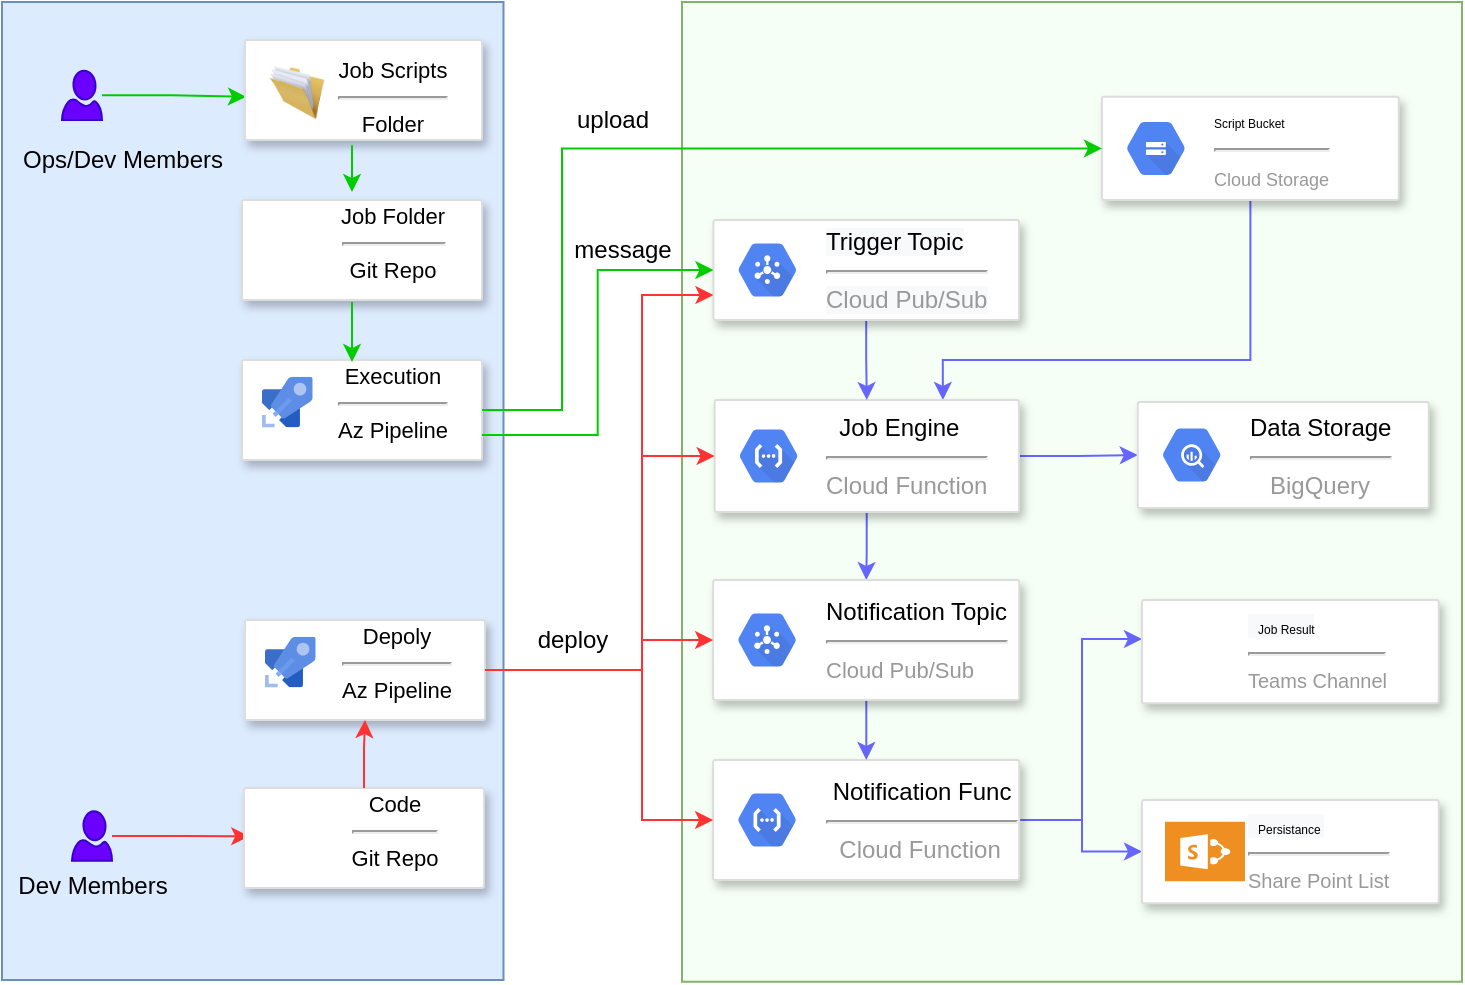<mxfile version="17.4.6" type="github">
  <diagram id="f106602c-feb2-e66a-4537-3a34d633f6aa" name="Page-1">
    <mxGraphModel dx="1038" dy="579" grid="1" gridSize="10" guides="1" tooltips="1" connect="1" arrows="1" fold="1" page="1" pageScale="1" pageWidth="1169" pageHeight="827" background="none" math="0" shadow="0">
      <root>
        <mxCell id="0" />
        <mxCell id="1" parent="0" />
        <mxCell id="j8ihXcEk8kIL5qcv9CaY-31" value="" style="verticalLabelPosition=bottom;verticalAlign=top;html=1;shape=mxgraph.basic.rect;fillColor2=none;strokeWidth=1;size=20;indent=5;fillColor=#DDEBFF;strokeColor=#6c8ebf;" parent="1" vertex="1">
          <mxGeometry x="120" y="40.94" width="250.75" height="489.06" as="geometry" />
        </mxCell>
        <mxCell id="j8ihXcEk8kIL5qcv9CaY-30" value="" style="verticalLabelPosition=bottom;verticalAlign=top;html=1;shape=mxgraph.basic.rect;fillColor2=none;strokeWidth=1;size=20;indent=5;fillColor=#F5FFF5;strokeColor=#82b366;" parent="1" vertex="1">
          <mxGeometry x="460" y="40.94" width="390" height="489.99" as="geometry" />
        </mxCell>
        <mxCell id="j8ihXcEk8kIL5qcv9CaY-57" style="edgeStyle=orthogonalEdgeStyle;rounded=0;orthogonalLoop=1;jettySize=auto;html=1;entryX=0.75;entryY=0;entryDx=0;entryDy=0;strokeColor=#6666FF;" parent="1" source="oRG_ObDm1Sq0MpDUjUs1-2" target="oRG_ObDm1Sq0MpDUjUs1-4" edge="1">
          <mxGeometry relative="1" as="geometry">
            <Array as="points">
              <mxPoint x="744" y="220" />
              <mxPoint x="590" y="220" />
            </Array>
          </mxGeometry>
        </mxCell>
        <mxCell id="oRG_ObDm1Sq0MpDUjUs1-2" value="" style="strokeColor=#dddddd;shadow=1;strokeWidth=1;rounded=1;absoluteArcSize=1;arcSize=2;" parent="1" vertex="1">
          <mxGeometry x="670" y="88.43" width="148.36" height="51.57" as="geometry" />
        </mxCell>
        <mxCell id="oRG_ObDm1Sq0MpDUjUs1-3" value="&lt;font color=&quot;#000000&quot;&gt;&lt;font style=&quot;font-size: 6px&quot;&gt;Script Bucket&lt;/font&gt;&lt;br&gt;&lt;/font&gt;&lt;hr&gt;&lt;font style=&quot;font-size: 9px&quot;&gt;Cloud Storage&lt;/font&gt;" style="sketch=0;dashed=0;connectable=0;html=1;fillColor=#5184F3;strokeColor=none;shape=mxgraph.gcp2.hexIcon;prIcon=cloud_storage;part=1;labelPosition=right;verticalLabelPosition=middle;align=left;verticalAlign=middle;spacingLeft=5;fontColor=#999999;fontSize=12;" parent="oRG_ObDm1Sq0MpDUjUs1-2" vertex="1">
          <mxGeometry y="0.5" width="44" height="39" relative="1" as="geometry">
            <mxPoint x="5" y="-19.5" as="offset" />
          </mxGeometry>
        </mxCell>
        <mxCell id="j8ihXcEk8kIL5qcv9CaY-52" style="edgeStyle=orthogonalEdgeStyle;rounded=0;orthogonalLoop=1;jettySize=auto;html=1;strokeColor=#6666FF;" parent="1" source="oRG_ObDm1Sq0MpDUjUs1-4" target="oRG_ObDm1Sq0MpDUjUs1-14" edge="1">
          <mxGeometry relative="1" as="geometry" />
        </mxCell>
        <mxCell id="j8ihXcEk8kIL5qcv9CaY-54" style="edgeStyle=orthogonalEdgeStyle;rounded=0;orthogonalLoop=1;jettySize=auto;html=1;strokeColor=#6666FF;" parent="1" source="oRG_ObDm1Sq0MpDUjUs1-4" target="oRG_ObDm1Sq0MpDUjUs1-10" edge="1">
          <mxGeometry relative="1" as="geometry" />
        </mxCell>
        <mxCell id="oRG_ObDm1Sq0MpDUjUs1-4" value="" style="strokeColor=#dddddd;shadow=1;strokeWidth=1;rounded=1;absoluteArcSize=1;arcSize=2;" parent="1" vertex="1">
          <mxGeometry x="476.33" y="240" width="152.14" height="56" as="geometry" />
        </mxCell>
        <mxCell id="oRG_ObDm1Sq0MpDUjUs1-5" value="&lt;font color=&quot;#000000&quot;&gt;&amp;nbsp; Job Engine&amp;nbsp;&lt;br&gt;&lt;/font&gt;&lt;hr&gt;Cloud Function" style="sketch=0;dashed=0;connectable=0;html=1;fillColor=#5184F3;strokeColor=none;shape=mxgraph.gcp2.hexIcon;prIcon=cloud_functions;part=1;labelPosition=right;verticalLabelPosition=middle;align=left;verticalAlign=middle;spacingLeft=5;fontColor=#999999;fontSize=12;" parent="oRG_ObDm1Sq0MpDUjUs1-4" vertex="1">
          <mxGeometry y="0.5" width="44" height="39" relative="1" as="geometry">
            <mxPoint x="5" y="-19.5" as="offset" />
          </mxGeometry>
        </mxCell>
        <mxCell id="j8ihXcEk8kIL5qcv9CaY-111" style="edgeStyle=orthogonalEdgeStyle;rounded=0;orthogonalLoop=1;jettySize=auto;html=1;entryX=0.5;entryY=0;entryDx=0;entryDy=0;fontSize=11;strokeColor=#6666FF;" parent="oRG_ObDm1Sq0MpDUjUs1-4" source="j8ihXcEk8kIL5qcv9CaY-44" target="oRG_ObDm1Sq0MpDUjUs1-4" edge="1">
          <mxGeometry relative="1" as="geometry" />
        </mxCell>
        <mxCell id="j8ihXcEk8kIL5qcv9CaY-44" value="" style="strokeColor=#dddddd;shadow=1;strokeWidth=1;rounded=1;absoluteArcSize=1;arcSize=2;fontColor=#000000;" parent="oRG_ObDm1Sq0MpDUjUs1-4" vertex="1">
          <mxGeometry x="-0.61" y="-90" width="152.75" height="50" as="geometry" />
        </mxCell>
        <mxCell id="j8ihXcEk8kIL5qcv9CaY-45" value="&#xa;&#xa;&lt;font color=&quot;#000000&quot; style=&quot;font-family: helvetica; font-size: 12px; font-style: normal; font-weight: 400; letter-spacing: normal; text-align: left; text-indent: 0px; text-transform: none; word-spacing: 0px; background-color: rgb(248, 249, 250);&quot;&gt;Trigger Topic&lt;br&gt;&lt;/font&gt;&lt;hr style=&quot;color: rgb(153, 153, 153); font-family: helvetica; font-size: 12px; font-style: normal; font-weight: 400; letter-spacing: normal; text-align: left; text-indent: 0px; text-transform: none; word-spacing: 0px; background-color: rgb(248, 249, 250);&quot;&gt;&lt;span style=&quot;color: rgb(153, 153, 153); font-family: helvetica; font-size: 12px; font-style: normal; font-weight: 400; letter-spacing: normal; text-align: left; text-indent: 0px; text-transform: none; word-spacing: 0px; background-color: rgb(248, 249, 250); display: inline; float: none;&quot;&gt;Cloud Pub/Sub&lt;/span&gt;&#xa;&#xa;" style="sketch=0;dashed=0;connectable=0;html=1;fillColor=#5184F3;strokeColor=none;shape=mxgraph.gcp2.hexIcon;prIcon=cloud_pubsub;part=1;labelPosition=right;verticalLabelPosition=middle;align=left;verticalAlign=middle;spacingLeft=5;fontColor=#999999;fontSize=12;" parent="j8ihXcEk8kIL5qcv9CaY-44" vertex="1">
          <mxGeometry y="0.5" width="44" height="39" relative="1" as="geometry">
            <mxPoint x="5" y="-19.5" as="offset" />
          </mxGeometry>
        </mxCell>
        <mxCell id="oRG_ObDm1Sq0MpDUjUs1-10" value="" style="strokeColor=#dddddd;shadow=1;strokeWidth=1;rounded=1;absoluteArcSize=1;arcSize=2;fontColor=#000000;" parent="1" vertex="1">
          <mxGeometry x="687.89" y="241" width="145.47" height="53" as="geometry" />
        </mxCell>
        <mxCell id="oRG_ObDm1Sq0MpDUjUs1-11" value="&lt;font color=&quot;#000000&quot;&gt;Data Storage&lt;br&gt;&lt;/font&gt;&lt;hr&gt;&amp;nbsp; &amp;nbsp;BigQuery" style="sketch=0;dashed=0;connectable=0;html=1;fillColor=#5184F3;strokeColor=none;shape=mxgraph.gcp2.hexIcon;prIcon=bigquery;part=1;labelPosition=right;verticalLabelPosition=middle;align=left;verticalAlign=middle;spacingLeft=5;fontColor=#999999;fontSize=12;" parent="oRG_ObDm1Sq0MpDUjUs1-10" vertex="1">
          <mxGeometry y="0.5" width="44" height="39" relative="1" as="geometry">
            <mxPoint x="5" y="-19.5" as="offset" />
          </mxGeometry>
        </mxCell>
        <mxCell id="j8ihXcEk8kIL5qcv9CaY-96" style="edgeStyle=orthogonalEdgeStyle;rounded=0;orthogonalLoop=1;jettySize=auto;html=1;entryX=0;entryY=0.5;entryDx=0;entryDy=0;fontSize=11;strokeColor=#6666FF;" parent="1" source="oRG_ObDm1Sq0MpDUjUs1-12" edge="1">
          <mxGeometry relative="1" as="geometry">
            <mxPoint x="690" y="359.5" as="targetPoint" />
            <Array as="points">
              <mxPoint x="660" y="450" />
              <mxPoint x="660" y="360" />
            </Array>
          </mxGeometry>
        </mxCell>
        <mxCell id="j8ihXcEk8kIL5qcv9CaY-97" style="edgeStyle=orthogonalEdgeStyle;rounded=0;orthogonalLoop=1;jettySize=auto;html=1;entryX=0;entryY=0.5;entryDx=0;entryDy=0;fontSize=11;strokeColor=#6666FF;" parent="1" source="oRG_ObDm1Sq0MpDUjUs1-12" target="j8ihXcEk8kIL5qcv9CaY-123" edge="1">
          <mxGeometry relative="1" as="geometry">
            <mxPoint x="680" y="465" as="targetPoint" />
            <Array as="points">
              <mxPoint x="660" y="450" />
              <mxPoint x="660" y="466" />
            </Array>
          </mxGeometry>
        </mxCell>
        <mxCell id="oRG_ObDm1Sq0MpDUjUs1-12" value="" style="strokeColor=#dddddd;shadow=1;strokeWidth=1;rounded=1;absoluteArcSize=1;arcSize=2;" parent="1" vertex="1">
          <mxGeometry x="475.565" y="420" width="153.06" height="60" as="geometry" />
        </mxCell>
        <mxCell id="oRG_ObDm1Sq0MpDUjUs1-13" value="&lt;font color=&quot;#000000&quot;&gt;&amp;nbsp;Notification Func&amp;nbsp;&lt;br&gt;&lt;/font&gt;&lt;hr&gt;&amp;nbsp; Cloud Function" style="sketch=0;dashed=0;connectable=0;html=1;fillColor=#5184F3;strokeColor=none;shape=mxgraph.gcp2.hexIcon;prIcon=cloud_functions;part=1;labelPosition=right;verticalLabelPosition=middle;align=left;verticalAlign=middle;spacingLeft=5;fontColor=#999999;fontSize=12;" parent="oRG_ObDm1Sq0MpDUjUs1-12" vertex="1">
          <mxGeometry y="0.5" width="44" height="39" relative="1" as="geometry">
            <mxPoint x="5" y="-19.5" as="offset" />
          </mxGeometry>
        </mxCell>
        <mxCell id="j8ihXcEk8kIL5qcv9CaY-53" value="" style="edgeStyle=orthogonalEdgeStyle;rounded=0;orthogonalLoop=1;jettySize=auto;html=1;strokeColor=#6666FF;" parent="1" source="oRG_ObDm1Sq0MpDUjUs1-14" target="oRG_ObDm1Sq0MpDUjUs1-12" edge="1">
          <mxGeometry relative="1" as="geometry" />
        </mxCell>
        <mxCell id="oRG_ObDm1Sq0MpDUjUs1-14" value="" style="strokeColor=#dddddd;shadow=1;strokeWidth=1;rounded=1;absoluteArcSize=1;arcSize=2;fontColor=#000000;" parent="1" vertex="1">
          <mxGeometry x="475.565" y="330" width="153.06" height="60" as="geometry" />
        </mxCell>
        <mxCell id="oRG_ObDm1Sq0MpDUjUs1-15" value="&lt;font color=&quot;#000000&quot;&gt;Notification Topic&lt;br&gt;&lt;/font&gt;&lt;hr&gt;&lt;font style=&quot;font-size: 11px&quot;&gt;Cloud Pub/Sub&lt;/font&gt;" style="sketch=0;dashed=0;connectable=0;html=1;fillColor=#5184F3;strokeColor=none;shape=mxgraph.gcp2.hexIcon;prIcon=cloud_pubsub;part=1;labelPosition=right;verticalLabelPosition=middle;align=left;verticalAlign=middle;spacingLeft=5;fontColor=#999999;fontSize=12;" parent="oRG_ObDm1Sq0MpDUjUs1-14" vertex="1">
          <mxGeometry y="0.5" width="44" height="39" relative="1" as="geometry">
            <mxPoint x="5" y="-19.5" as="offset" />
          </mxGeometry>
        </mxCell>
        <mxCell id="bpUo_FdMC0Z0EyupxBaY-35" style="edgeStyle=orthogonalEdgeStyle;rounded=0;orthogonalLoop=1;jettySize=auto;html=1;entryX=0.018;entryY=0.515;entryDx=0;entryDy=0;entryPerimeter=0;fillColor=#fad7ac;strokeColor=#00CC00;" parent="1" source="bpUo_FdMC0Z0EyupxBaY-34" target="bpUo_FdMC0Z0EyupxBaY-26" edge="1">
          <mxGeometry relative="1" as="geometry" />
        </mxCell>
        <mxCell id="bpUo_FdMC0Z0EyupxBaY-34" value="" style="verticalLabelPosition=bottom;html=1;verticalAlign=top;align=center;strokeColor=#3700CC;fillColor=#6a00ff;shape=mxgraph.azure.user;rounded=0;shadow=0;glass=0;sketch=0;fontColor=#ffffff;" parent="1" vertex="1">
          <mxGeometry x="150" y="75.35" width="20" height="24.66" as="geometry" />
        </mxCell>
        <mxCell id="bpUo_FdMC0Z0EyupxBaY-18" value="" style="group" parent="1" vertex="1" connectable="0">
          <mxGeometry x="240" y="140" width="120" height="50" as="geometry" />
        </mxCell>
        <mxCell id="bpUo_FdMC0Z0EyupxBaY-15" value="" style="strokeColor=#dddddd;shadow=1;strokeWidth=1;rounded=1;absoluteArcSize=1;arcSize=2;" parent="bpUo_FdMC0Z0EyupxBaY-18" vertex="1">
          <mxGeometry width="120.0" height="50" as="geometry" />
        </mxCell>
        <mxCell id="bpUo_FdMC0Z0EyupxBaY-16" value="&lt;blockquote style=&quot;margin: 0 0 0 40px ; border: none ; padding: 0px&quot;&gt;&lt;span style=&quot;font-size: 11px&quot;&gt;Job Folder&lt;/span&gt;&lt;/blockquote&gt;&lt;blockquote style=&quot;margin: 0 0 0 40px ; border: none ; padding: 0px&quot;&gt;&lt;font style=&quot;font-size: 11px&quot;&gt;&lt;hr&gt;Git Repo&lt;/font&gt;&lt;/blockquote&gt;" style="text;html=1;resizable=0;autosize=1;align=center;verticalAlign=middle;points=[];fillColor=none;strokeColor=none;rounded=0;" parent="bpUo_FdMC0Z0EyupxBaY-18" vertex="1">
          <mxGeometry y="-3.971" width="110" height="50" as="geometry" />
        </mxCell>
        <mxCell id="lQKMeBecdqRDSWAY5cYK-1" value="" style="shape=image;html=1;verticalAlign=top;verticalLabelPosition=bottom;labelBackgroundColor=#ffffff;imageAspect=0;aspect=fixed;image=https://cdn3.iconfinder.com/data/icons/social-media-2169/24/social_media_social_media_logo_git-128.png" parent="bpUo_FdMC0Z0EyupxBaY-18" vertex="1">
          <mxGeometry x="9.78" y="10.94" width="29.06" height="29.06" as="geometry" />
        </mxCell>
        <mxCell id="j8ihXcEk8kIL5qcv9CaY-13" value="" style="group" parent="1" vertex="1" connectable="0">
          <mxGeometry x="240" y="60" width="121.5" height="310" as="geometry" />
        </mxCell>
        <mxCell id="bpUo_FdMC0Z0EyupxBaY-25" value="" style="strokeColor=#dddddd;shadow=1;strokeWidth=1;rounded=1;absoluteArcSize=1;arcSize=2;" parent="j8ihXcEk8kIL5qcv9CaY-13" vertex="1">
          <mxGeometry x="1.501" width="118.499" height="50" as="geometry" />
        </mxCell>
        <mxCell id="bpUo_FdMC0Z0EyupxBaY-26" value="&lt;blockquote style=&quot;margin: 0 0 0 40px ; border: none ; padding: 0px&quot;&gt;&lt;span style=&quot;font-size: 11px&quot;&gt;Job Scripts&lt;/span&gt;&lt;/blockquote&gt;&lt;blockquote style=&quot;margin: 0 0 0 40px ; border: none ; padding: 0px&quot;&gt;&lt;font style=&quot;font-size: 11px&quot;&gt;&lt;hr&gt;Folder&lt;/font&gt;&lt;/blockquote&gt;" style="text;html=1;resizable=0;autosize=1;align=center;verticalAlign=middle;points=[];fillColor=none;strokeColor=none;rounded=0;" parent="j8ihXcEk8kIL5qcv9CaY-13" vertex="1">
          <mxGeometry y="2.679" width="110" height="50" as="geometry" />
        </mxCell>
        <mxCell id="PlTXi9dPVwTUDiqTKwLx-1074" value="" style="image;html=1;image=img/lib/clip_art/general/Full_Folder_128x128.png;fontSize=12;fontColor=#FFFFFF;fillColor=#9E1FFF;" parent="j8ihXcEk8kIL5qcv9CaY-13" vertex="1">
          <mxGeometry x="13.753" y="11.586" width="27.37" height="29.357" as="geometry" />
        </mxCell>
        <mxCell id="j8ihXcEk8kIL5qcv9CaY-70" value="" style="group" parent="j8ihXcEk8kIL5qcv9CaY-13" vertex="1" connectable="0">
          <mxGeometry x="1.5" y="290" width="120" height="50" as="geometry" />
        </mxCell>
        <mxCell id="j8ihXcEk8kIL5qcv9CaY-71" value="" style="strokeColor=#dddddd;shadow=1;strokeWidth=1;rounded=1;absoluteArcSize=1;arcSize=2;" parent="j8ihXcEk8kIL5qcv9CaY-70" vertex="1">
          <mxGeometry width="120.0" height="50" as="geometry" />
        </mxCell>
        <mxCell id="j8ihXcEk8kIL5qcv9CaY-72" value="&lt;blockquote style=&quot;margin: 0 0 0 40px ; border: none ; padding: 0px&quot;&gt;&lt;span style=&quot;font-size: 11px&quot;&gt;Depoly&lt;/span&gt;&lt;/blockquote&gt;&lt;blockquote style=&quot;margin: 0 0 0 40px ; border: none ; padding: 0px&quot;&gt;&lt;font style=&quot;font-size: 11px&quot;&gt;&lt;hr&gt;Az Pipeline&lt;/font&gt;&lt;/blockquote&gt;" style="text;html=1;resizable=0;autosize=1;align=center;verticalAlign=middle;points=[];fillColor=none;strokeColor=none;rounded=0;" parent="j8ihXcEk8kIL5qcv9CaY-70" vertex="1">
          <mxGeometry x="-5" y="-3.971" width="120" height="50" as="geometry" />
        </mxCell>
        <mxCell id="j8ihXcEk8kIL5qcv9CaY-73" value="" style="sketch=0;aspect=fixed;html=1;points=[];align=center;image;fontSize=12;image=img/lib/mscae/Azure_Pipelines.svg;fontColor=#007FFF;fillColor=#FFEBFA;" parent="j8ihXcEk8kIL5qcv9CaY-70" vertex="1">
          <mxGeometry x="9.998" y="8.35" width="25.35" height="25.35" as="geometry" />
        </mxCell>
        <mxCell id="j8ihXcEk8kIL5qcv9CaY-14" value="" style="group" parent="1" vertex="1" connectable="0">
          <mxGeometry x="240" y="220" width="120" height="50" as="geometry" />
        </mxCell>
        <mxCell id="j8ihXcEk8kIL5qcv9CaY-15" value="" style="strokeColor=#dddddd;shadow=1;strokeWidth=1;rounded=1;absoluteArcSize=1;arcSize=2;" parent="j8ihXcEk8kIL5qcv9CaY-14" vertex="1">
          <mxGeometry width="120.0" height="50" as="geometry" />
        </mxCell>
        <mxCell id="j8ihXcEk8kIL5qcv9CaY-16" value="&lt;blockquote style=&quot;margin: 0 0 0 40px ; border: none ; padding: 0px&quot;&gt;&lt;span style=&quot;font-size: 11px&quot;&gt;Execution&lt;/span&gt;&lt;/blockquote&gt;&lt;blockquote style=&quot;margin: 0 0 0 40px ; border: none ; padding: 0px&quot;&gt;&lt;font style=&quot;font-size: 11px&quot;&gt;&lt;hr&gt;Az Pipeline&lt;/font&gt;&lt;/blockquote&gt;" style="text;html=1;resizable=0;autosize=1;align=center;verticalAlign=middle;points=[];fillColor=none;strokeColor=none;rounded=0;" parent="j8ihXcEk8kIL5qcv9CaY-14" vertex="1">
          <mxGeometry x="-5" y="-3.971" width="120" height="50" as="geometry" />
        </mxCell>
        <mxCell id="PlTXi9dPVwTUDiqTKwLx-1064" value="" style="sketch=0;aspect=fixed;html=1;points=[];align=center;image;fontSize=12;image=img/lib/mscae/Azure_Pipelines.svg;fontColor=#007FFF;fillColor=#FFEBFA;" parent="j8ihXcEk8kIL5qcv9CaY-14" vertex="1">
          <mxGeometry x="9.998" y="8.35" width="25.35" height="25.35" as="geometry" />
        </mxCell>
        <mxCell id="j8ihXcEk8kIL5qcv9CaY-22" style="edgeStyle=orthogonalEdgeStyle;rounded=0;orthogonalLoop=1;jettySize=auto;html=1;entryX=0;entryY=0.5;entryDx=0;entryDy=0;strokeColor=#00CC00;" parent="1" source="j8ihXcEk8kIL5qcv9CaY-15" target="oRG_ObDm1Sq0MpDUjUs1-2" edge="1">
          <mxGeometry relative="1" as="geometry">
            <Array as="points">
              <mxPoint x="400" y="245" />
              <mxPoint x="400" y="114" />
            </Array>
          </mxGeometry>
        </mxCell>
        <mxCell id="j8ihXcEk8kIL5qcv9CaY-32" value="Ops/Dev Members" style="text;html=1;resizable=0;autosize=1;align=center;verticalAlign=middle;points=[];fillColor=none;strokeColor=none;rounded=0;" parent="1" vertex="1">
          <mxGeometry x="120" y="110" width="120" height="20" as="geometry" />
        </mxCell>
        <mxCell id="j8ihXcEk8kIL5qcv9CaY-58" style="edgeStyle=orthogonalEdgeStyle;rounded=0;orthogonalLoop=1;jettySize=auto;html=1;exitX=1;exitY=0.75;exitDx=0;exitDy=0;entryX=0;entryY=0.5;entryDx=0;entryDy=0;strokeColor=#00CC00;" parent="1" source="j8ihXcEk8kIL5qcv9CaY-15" target="j8ihXcEk8kIL5qcv9CaY-44" edge="1">
          <mxGeometry relative="1" as="geometry" />
        </mxCell>
        <mxCell id="j8ihXcEk8kIL5qcv9CaY-59" value="upload" style="text;html=1;resizable=0;autosize=1;align=center;verticalAlign=middle;points=[];fillColor=none;strokeColor=none;rounded=0;" parent="1" vertex="1">
          <mxGeometry x="400" y="90" width="50" height="20" as="geometry" />
        </mxCell>
        <mxCell id="j8ihXcEk8kIL5qcv9CaY-61" value="message" style="text;html=1;resizable=0;autosize=1;align=center;verticalAlign=middle;points=[];fillColor=none;strokeColor=none;rounded=0;" parent="1" vertex="1">
          <mxGeometry x="400" y="155" width="60" height="20" as="geometry" />
        </mxCell>
        <mxCell id="j8ihXcEk8kIL5qcv9CaY-75" style="edgeStyle=orthogonalEdgeStyle;rounded=0;orthogonalLoop=1;jettySize=auto;html=1;entryX=-0.024;entryY=0.563;entryDx=0;entryDy=0;entryPerimeter=0;strokeColor=#FF3333;" parent="1" source="j8ihXcEk8kIL5qcv9CaY-64" target="j8ihXcEk8kIL5qcv9CaY-68" edge="1">
          <mxGeometry relative="1" as="geometry" />
        </mxCell>
        <mxCell id="j8ihXcEk8kIL5qcv9CaY-64" value="" style="verticalLabelPosition=bottom;html=1;verticalAlign=top;align=center;strokeColor=#3700CC;fillColor=#6a00ff;shape=mxgraph.azure.user;rounded=0;shadow=0;glass=0;sketch=0;fontColor=#ffffff;" parent="1" vertex="1">
          <mxGeometry x="155" y="445.67" width="20" height="24.66" as="geometry" />
        </mxCell>
        <mxCell id="j8ihXcEk8kIL5qcv9CaY-65" value="Dev Members" style="text;html=1;resizable=0;autosize=1;align=center;verticalAlign=middle;points=[];fillColor=none;strokeColor=none;rounded=0;" parent="1" vertex="1">
          <mxGeometry x="120" y="473" width="90" height="20" as="geometry" />
        </mxCell>
        <mxCell id="j8ihXcEk8kIL5qcv9CaY-66" value="" style="group" parent="1" vertex="1" connectable="0">
          <mxGeometry x="241" y="434" width="120" height="50" as="geometry" />
        </mxCell>
        <mxCell id="j8ihXcEk8kIL5qcv9CaY-67" value="" style="strokeColor=#dddddd;shadow=1;strokeWidth=1;rounded=1;absoluteArcSize=1;arcSize=2;" parent="j8ihXcEk8kIL5qcv9CaY-66" vertex="1">
          <mxGeometry width="120.0" height="50" as="geometry" />
        </mxCell>
        <mxCell id="j8ihXcEk8kIL5qcv9CaY-68" value="&lt;blockquote style=&quot;margin: 0 0 0 40px ; border: none ; padding: 0px&quot;&gt;&lt;span style=&quot;font-size: 11px&quot;&gt;Code&lt;/span&gt;&lt;/blockquote&gt;&lt;blockquote style=&quot;margin: 0 0 0 40px ; border: none ; padding: 0px&quot;&gt;&lt;font style=&quot;font-size: 11px&quot;&gt;&lt;hr&gt;Git Repo&lt;/font&gt;&lt;/blockquote&gt;" style="text;html=1;resizable=0;autosize=1;align=center;verticalAlign=middle;points=[];fillColor=none;strokeColor=none;rounded=0;" parent="j8ihXcEk8kIL5qcv9CaY-66" vertex="1">
          <mxGeometry x="5" y="-3.971" width="100" height="50" as="geometry" />
        </mxCell>
        <mxCell id="j8ihXcEk8kIL5qcv9CaY-69" value="" style="shape=image;html=1;verticalAlign=top;verticalLabelPosition=bottom;labelBackgroundColor=#ffffff;imageAspect=0;aspect=fixed;image=https://cdn3.iconfinder.com/data/icons/social-media-2169/24/social_media_social_media_logo_git-128.png" parent="j8ihXcEk8kIL5qcv9CaY-66" vertex="1">
          <mxGeometry x="9.78" y="10.94" width="29.06" height="29.06" as="geometry" />
        </mxCell>
        <mxCell id="j8ihXcEk8kIL5qcv9CaY-74" style="edgeStyle=orthogonalEdgeStyle;rounded=0;orthogonalLoop=1;jettySize=auto;html=1;entryX=0.5;entryY=1;entryDx=0;entryDy=0;strokeColor=#FF3333;" parent="1" source="j8ihXcEk8kIL5qcv9CaY-67" target="j8ihXcEk8kIL5qcv9CaY-71" edge="1">
          <mxGeometry relative="1" as="geometry">
            <mxPoint x="300" y="410" as="targetPoint" />
          </mxGeometry>
        </mxCell>
        <mxCell id="j8ihXcEk8kIL5qcv9CaY-76" style="edgeStyle=orthogonalEdgeStyle;rounded=0;orthogonalLoop=1;jettySize=auto;html=1;entryX=0;entryY=0.5;entryDx=0;entryDy=0;strokeColor=#FF3333;" parent="1" source="j8ihXcEk8kIL5qcv9CaY-71" target="oRG_ObDm1Sq0MpDUjUs1-4" edge="1">
          <mxGeometry relative="1" as="geometry">
            <Array as="points">
              <mxPoint x="440" y="375" />
              <mxPoint x="440" y="268" />
            </Array>
          </mxGeometry>
        </mxCell>
        <mxCell id="j8ihXcEk8kIL5qcv9CaY-77" style="edgeStyle=orthogonalEdgeStyle;rounded=0;orthogonalLoop=1;jettySize=auto;html=1;entryX=0;entryY=0.5;entryDx=0;entryDy=0;strokeColor=#FF3333;" parent="1" source="j8ihXcEk8kIL5qcv9CaY-71" target="oRG_ObDm1Sq0MpDUjUs1-12" edge="1">
          <mxGeometry relative="1" as="geometry">
            <Array as="points">
              <mxPoint x="440" y="375" />
              <mxPoint x="440" y="450" />
            </Array>
          </mxGeometry>
        </mxCell>
        <mxCell id="j8ihXcEk8kIL5qcv9CaY-80" value="" style="edgeStyle=orthogonalEdgeStyle;rounded=0;orthogonalLoop=1;jettySize=auto;html=1;strokeColor=#FF3333;entryX=0;entryY=0.75;entryDx=0;entryDy=0;" parent="1" source="j8ihXcEk8kIL5qcv9CaY-71" target="j8ihXcEk8kIL5qcv9CaY-44" edge="1">
          <mxGeometry relative="1" as="geometry">
            <Array as="points">
              <mxPoint x="440" y="375" />
              <mxPoint x="440" y="188" />
            </Array>
          </mxGeometry>
        </mxCell>
        <mxCell id="j8ihXcEk8kIL5qcv9CaY-82" style="edgeStyle=orthogonalEdgeStyle;rounded=0;orthogonalLoop=1;jettySize=auto;html=1;entryX=0;entryY=0.5;entryDx=0;entryDy=0;strokeColor=#FF3333;exitX=0.987;exitY=0.683;exitDx=0;exitDy=0;exitPerimeter=0;" parent="1" source="j8ihXcEk8kIL5qcv9CaY-31" target="oRG_ObDm1Sq0MpDUjUs1-14" edge="1">
          <mxGeometry relative="1" as="geometry">
            <Array as="points">
              <mxPoint x="440" y="375" />
              <mxPoint x="440" y="360" />
            </Array>
          </mxGeometry>
        </mxCell>
        <mxCell id="j8ihXcEk8kIL5qcv9CaY-83" value="deploy" style="text;html=1;resizable=0;autosize=1;align=center;verticalAlign=middle;points=[];fillColor=none;strokeColor=none;rounded=0;" parent="1" vertex="1">
          <mxGeometry x="380" y="350" width="50" height="20" as="geometry" />
        </mxCell>
        <mxCell id="j8ihXcEk8kIL5qcv9CaY-114" style="edgeStyle=orthogonalEdgeStyle;rounded=0;orthogonalLoop=1;jettySize=auto;html=1;fontSize=11;strokeColor=#00CC00;" parent="1" source="bpUo_FdMC0Z0EyupxBaY-26" target="bpUo_FdMC0Z0EyupxBaY-16" edge="1">
          <mxGeometry relative="1" as="geometry" />
        </mxCell>
        <mxCell id="j8ihXcEk8kIL5qcv9CaY-115" style="edgeStyle=orthogonalEdgeStyle;rounded=0;orthogonalLoop=1;jettySize=auto;html=1;fontSize=11;strokeColor=#00CC00;" parent="1" edge="1">
          <mxGeometry relative="1" as="geometry">
            <mxPoint x="295" y="191.029" as="sourcePoint" />
            <mxPoint x="295" y="221.029" as="targetPoint" />
          </mxGeometry>
        </mxCell>
        <mxCell id="j8ihXcEk8kIL5qcv9CaY-121" value="" style="group" parent="1" vertex="1" connectable="0">
          <mxGeometry x="690" y="340.0" width="151.48" height="60.0" as="geometry" />
        </mxCell>
        <mxCell id="j8ihXcEk8kIL5qcv9CaY-112" value="" style="strokeColor=#dddddd;shadow=1;strokeWidth=1;rounded=1;absoluteArcSize=1;arcSize=2;" parent="j8ihXcEk8kIL5qcv9CaY-121" vertex="1">
          <mxGeometry width="148.36" height="51.57" as="geometry" />
        </mxCell>
        <mxCell id="j8ihXcEk8kIL5qcv9CaY-119" value="" style="shape=image;html=1;verticalAlign=top;verticalLabelPosition=bottom;labelBackgroundColor=#ffffff;imageAspect=0;aspect=fixed;image=https://cdn0.iconfinder.com/data/icons/logos-microsoft-office-365/128/Microsoft_Office-10-128.png;strokeColor=#E4C2FF;fillColor=#ECCCFF;gradientColor=none;" parent="j8ihXcEk8kIL5qcv9CaY-121" vertex="1">
          <mxGeometry x="20.0" y="10.996" width="31.48" height="31.48" as="geometry" />
        </mxCell>
        <mxCell id="j8ihXcEk8kIL5qcv9CaY-120" value="&lt;font color=&quot;#000000&quot; style=&quot;font-family: &amp;#34;helvetica&amp;#34; ; font-style: normal ; font-weight: 400 ; letter-spacing: normal ; text-align: left ; text-indent: 0px ; text-transform: none ; word-spacing: 0px ; background-color: rgb(248 , 249 , 250)&quot;&gt;&lt;span style=&quot;font-size: 6px&quot;&gt;&amp;nbsp; &amp;nbsp;Job Result&lt;/span&gt;&lt;br&gt;&lt;/font&gt;&lt;hr style=&quot;color: rgb(153 , 153 , 153) ; font-family: &amp;#34;helvetica&amp;#34; ; font-size: 12px ; font-style: normal ; font-weight: 400 ; letter-spacing: normal ; text-align: left ; text-indent: 0px ; text-transform: none ; word-spacing: 0px ; background-color: rgb(248 , 249 , 250)&quot;&gt;&lt;font color=&quot;#999999&quot; face=&quot;helvetica&quot; size=&quot;1&quot;&gt;Teams Channel&lt;/font&gt;" style="text;whiteSpace=wrap;html=1;fontSize=11;" parent="j8ihXcEk8kIL5qcv9CaY-121" vertex="1">
          <mxGeometry x="51.48" y="5.684e-14" width="100" height="60" as="geometry" />
        </mxCell>
        <mxCell id="j8ihXcEk8kIL5qcv9CaY-122" value="" style="group" parent="1" vertex="1" connectable="0">
          <mxGeometry x="690" y="440.0" width="151.48" height="60.0" as="geometry" />
        </mxCell>
        <mxCell id="j8ihXcEk8kIL5qcv9CaY-123" value="" style="strokeColor=#dddddd;shadow=1;strokeWidth=1;rounded=1;absoluteArcSize=1;arcSize=2;" parent="j8ihXcEk8kIL5qcv9CaY-122" vertex="1">
          <mxGeometry width="148.36" height="51.57" as="geometry" />
        </mxCell>
        <mxCell id="j8ihXcEk8kIL5qcv9CaY-125" value="&lt;font color=&quot;#000000&quot; style=&quot;font-family: &amp;#34;helvetica&amp;#34; ; font-style: normal ; font-weight: 400 ; letter-spacing: normal ; text-align: left ; text-indent: 0px ; text-transform: none ; word-spacing: 0px ; background-color: rgb(248 , 249 , 250)&quot;&gt;&lt;span style=&quot;font-size: 6px&quot;&gt;&amp;nbsp; &amp;nbsp;Persistance&amp;nbsp;&lt;/span&gt;&lt;br&gt;&lt;/font&gt;&lt;hr style=&quot;color: rgb(153 , 153 , 153) ; font-family: &amp;#34;helvetica&amp;#34; ; font-size: 12px ; font-style: normal ; font-weight: 400 ; letter-spacing: normal ; text-align: left ; text-indent: 0px ; text-transform: none ; word-spacing: 0px ; background-color: rgb(248 , 249 , 250)&quot;&gt;&lt;font color=&quot;#999999&quot; face=&quot;helvetica&quot; size=&quot;1&quot;&gt;Share Point List&lt;/font&gt;" style="text;whiteSpace=wrap;html=1;fontSize=11;" parent="j8ihXcEk8kIL5qcv9CaY-122" vertex="1">
          <mxGeometry x="51.48" y="5.684e-14" width="100" height="60" as="geometry" />
        </mxCell>
        <mxCell id="j8ihXcEk8kIL5qcv9CaY-131" value="&lt;span style=&quot;color: rgba(0 , 0 , 0 , 0) ; font-family: monospace ; font-size: 0px&quot;&gt;%3CmxGraphModel%3E%3Croot%3E%3CmxCell%20id%3D%220%22%2F%3E%3CmxCell%20id%3D%221%22%20parent%3D%220%22%2F%3E%3CmxCell%20id%3D%222%22%20value%3D%22%22%20style%3D%22group%22%20vertex%3D%221%22%20connectable%3D%220%22%20parent%3D%221%22%3E%3CmxGeometry%20x%3D%22672.89%22%20y%3D%22370%22%20width%3D%22151.5%22%20height%3D%2250%22%20as%3D%22geometry%22%2F%3E%3C%2FmxCell%3E%3CmxCell%20id%3D%223%22%20value%3D%22%22%20style%3D%22whiteSpace%3Dwrap%3Bhtml%3D1%3BfontSize%3D11%3BstrokeColor%3D%236666FF%3BfillColor%3D%23FFFFFF%3B%22%20vertex%3D%221%22%20parent%3D%222%22%3E%3CmxGeometry%20width%3D%22150%22%20height%3D%2250%22%20as%3D%22geometry%22%2F%3E%3C%2FmxCell%3E%3CmxCell%20id%3D%224%22%20value%3D%22%26lt%3Bfont%20style%3D%26quot%3Bfont-size%3A%2011px%26quot%3B%26gt%3BTeams%20Channel%26lt%3B%2Ffont%26gt%3B%22%20style%3D%22text%3Bhtml%3D1%3Bresizable%3D0%3Bautosize%3D1%3Balign%3Dcenter%3BverticalAlign%3Dmiddle%3Bpoints%3D%5B%5D%3BfillColor%3Dnone%3BstrokeColor%3Dnone%3Brounded%3D0%3BfontSize%3D1%3B%22%20vertex%3D%221%22%20parent%3D%222%22%3E%3CmxGeometry%20x%3D%2251.5%22%20y%3D%2220%22%20width%3D%22100%22%20height%3D%2210%22%20as%3D%22geometry%22%2F%3E%3C%2FmxCell%3E%3CmxCell%20id%3D%225%22%20value%3D%22%22%20style%3D%22shape%3Dimage%3Bhtml%3D1%3BverticalAlign%3Dtop%3BverticalLabelPosition%3Dbottom%3BlabelBackgroundColor%3D%23ffffff%3BimageAspect%3D0%3Baspect%3Dfixed%3Bimage%3Dhttps%3A%2F%2Fcdn0.iconfinder.com%2Fdata%2Ficons%2Flogos-microsoft-office-365%2F128%2FMicrosoft_Office-10-128.png%3BstrokeColor%3D%23E4C2FF%3BfillColor%3D%23ECCCFF%3BgradientColor%3Dnone%3B%22%20vertex%3D%221%22%20parent%3D%222%22%3E%3CmxGeometry%20x%3D%2213.11%22%20y%3D%225.8%22%20width%3D%2238.39%22%20height%3D%2238.39%22%20as%3D%22geometry%22%2F%3E%3C%2FmxCell%3E%3C%2Froot%3E%3C%2FmxGraphModel%3E&lt;/span&gt;" style="shadow=0;dashed=0;html=1;strokeColor=none;fillColor=#EF8F21;labelPosition=center;verticalLabelPosition=bottom;verticalAlign=top;align=center;outlineConnect=0;shape=mxgraph.veeam.ms_sharepoint;" parent="j8ihXcEk8kIL5qcv9CaY-122" vertex="1">
          <mxGeometry x="11.48" y="10.89" width="40" height="29.78" as="geometry" />
        </mxCell>
      </root>
    </mxGraphModel>
  </diagram>
</mxfile>
